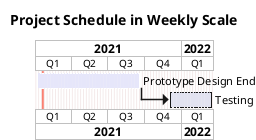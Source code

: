 @startgantt
title Project Schedule in Weekly Scale
projectscale quarterly
saturday are closed
sunday are closed

Project starts at the 1st of january 2021

[Prototype Design End] as [TASK1] lasts 190 days
[TASK1] is colored in Lavender/LighBlue
[Testing] lasts 80 days and starts at 2021-12-01
[TASK1]->[Testing]

2021-01-18 to 2021-01-22 are named [End's committee] and are colored in salmon

@endgantt